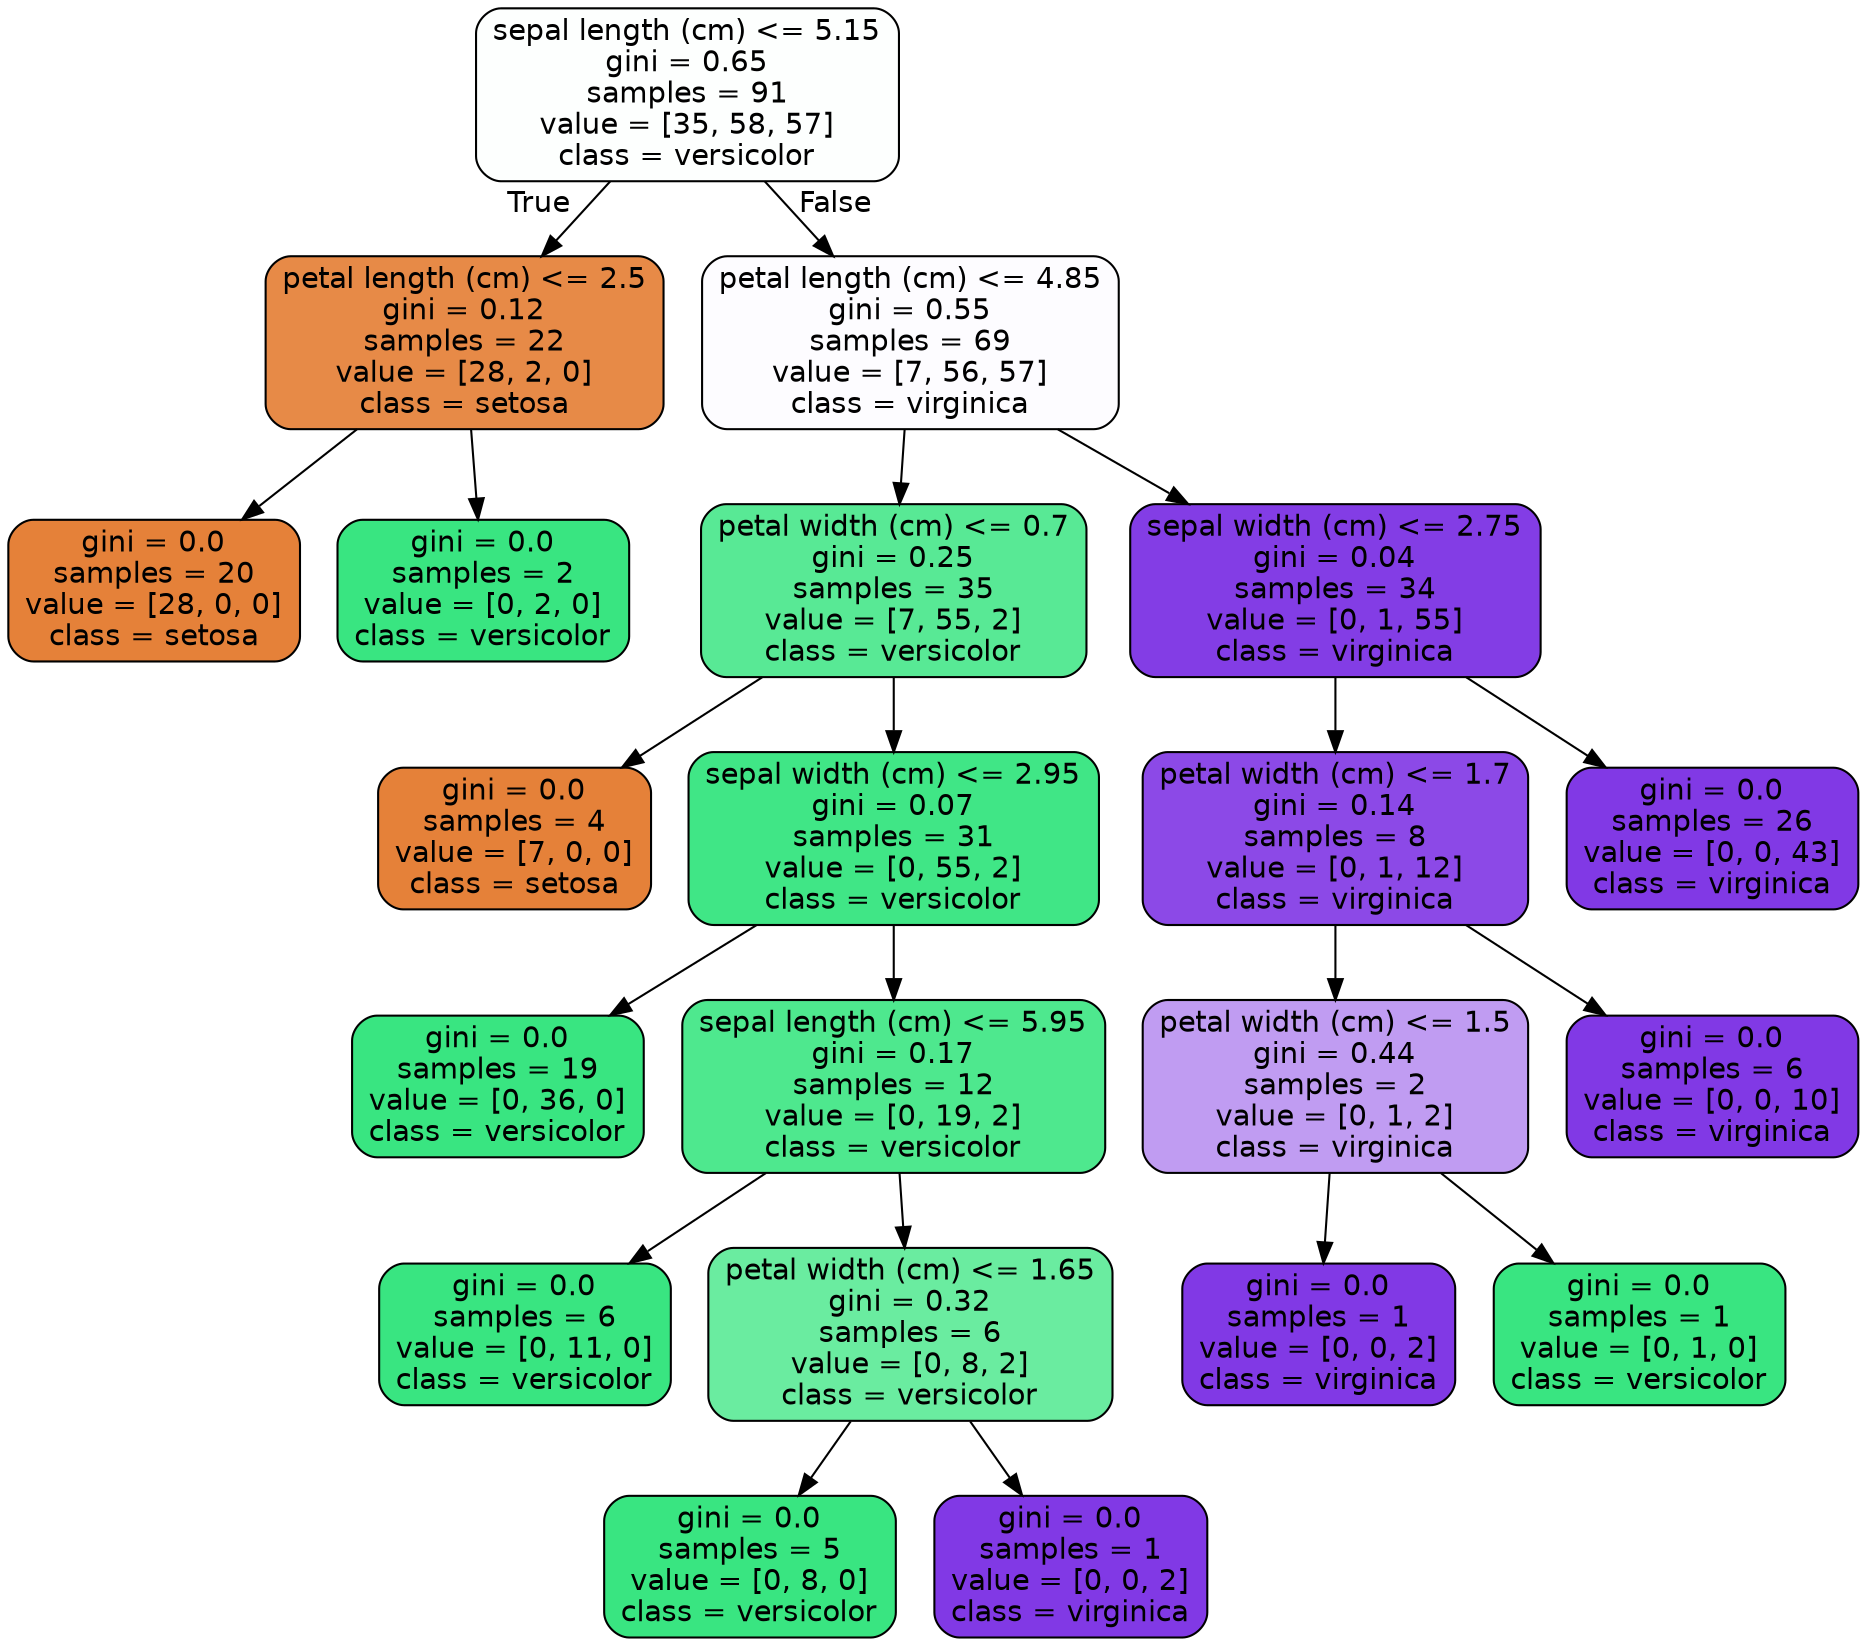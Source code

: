 digraph Tree {
node [shape=box, style="filled, rounded", color="black", fontname="helvetica"] ;
edge [fontname="helvetica"] ;
0 [label="sepal length (cm) <= 5.15\ngini = 0.65\nsamples = 91\nvalue = [35, 58, 57]\nclass = versicolor", fillcolor="#fdfffe"] ;
1 [label="petal length (cm) <= 2.5\ngini = 0.12\nsamples = 22\nvalue = [28, 2, 0]\nclass = setosa", fillcolor="#e78a47"] ;
0 -> 1 [labeldistance=2.5, labelangle=45, headlabel="True"] ;
2 [label="gini = 0.0\nsamples = 20\nvalue = [28, 0, 0]\nclass = setosa", fillcolor="#e58139"] ;
1 -> 2 ;
3 [label="gini = 0.0\nsamples = 2\nvalue = [0, 2, 0]\nclass = versicolor", fillcolor="#39e581"] ;
1 -> 3 ;
4 [label="petal length (cm) <= 4.85\ngini = 0.55\nsamples = 69\nvalue = [7, 56, 57]\nclass = virginica", fillcolor="#fdfcff"] ;
0 -> 4 [labeldistance=2.5, labelangle=-45, headlabel="False"] ;
5 [label="petal width (cm) <= 0.7\ngini = 0.25\nsamples = 35\nvalue = [7, 55, 2]\nclass = versicolor", fillcolor="#58e995"] ;
4 -> 5 ;
6 [label="gini = 0.0\nsamples = 4\nvalue = [7, 0, 0]\nclass = setosa", fillcolor="#e58139"] ;
5 -> 6 ;
7 [label="sepal width (cm) <= 2.95\ngini = 0.07\nsamples = 31\nvalue = [0, 55, 2]\nclass = versicolor", fillcolor="#40e686"] ;
5 -> 7 ;
8 [label="gini = 0.0\nsamples = 19\nvalue = [0, 36, 0]\nclass = versicolor", fillcolor="#39e581"] ;
7 -> 8 ;
9 [label="sepal length (cm) <= 5.95\ngini = 0.17\nsamples = 12\nvalue = [0, 19, 2]\nclass = versicolor", fillcolor="#4ee88e"] ;
7 -> 9 ;
10 [label="gini = 0.0\nsamples = 6\nvalue = [0, 11, 0]\nclass = versicolor", fillcolor="#39e581"] ;
9 -> 10 ;
11 [label="petal width (cm) <= 1.65\ngini = 0.32\nsamples = 6\nvalue = [0, 8, 2]\nclass = versicolor", fillcolor="#6aeca0"] ;
9 -> 11 ;
12 [label="gini = 0.0\nsamples = 5\nvalue = [0, 8, 0]\nclass = versicolor", fillcolor="#39e581"] ;
11 -> 12 ;
13 [label="gini = 0.0\nsamples = 1\nvalue = [0, 0, 2]\nclass = virginica", fillcolor="#8139e5"] ;
11 -> 13 ;
14 [label="sepal width (cm) <= 2.75\ngini = 0.04\nsamples = 34\nvalue = [0, 1, 55]\nclass = virginica", fillcolor="#833de5"] ;
4 -> 14 ;
15 [label="petal width (cm) <= 1.7\ngini = 0.14\nsamples = 8\nvalue = [0, 1, 12]\nclass = virginica", fillcolor="#8c49e7"] ;
14 -> 15 ;
16 [label="petal width (cm) <= 1.5\ngini = 0.44\nsamples = 2\nvalue = [0, 1, 2]\nclass = virginica", fillcolor="#c09cf2"] ;
15 -> 16 ;
17 [label="gini = 0.0\nsamples = 1\nvalue = [0, 0, 2]\nclass = virginica", fillcolor="#8139e5"] ;
16 -> 17 ;
18 [label="gini = 0.0\nsamples = 1\nvalue = [0, 1, 0]\nclass = versicolor", fillcolor="#39e581"] ;
16 -> 18 ;
19 [label="gini = 0.0\nsamples = 6\nvalue = [0, 0, 10]\nclass = virginica", fillcolor="#8139e5"] ;
15 -> 19 ;
20 [label="gini = 0.0\nsamples = 26\nvalue = [0, 0, 43]\nclass = virginica", fillcolor="#8139e5"] ;
14 -> 20 ;
}